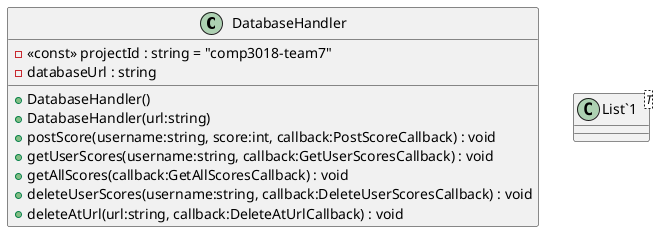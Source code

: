 @startuml
class DatabaseHandler {
    - <<const>> projectId : string = "comp3018-team7"
    - databaseUrl : string
    + DatabaseHandler()
    + DatabaseHandler(url:string)
    + postScore(username:string, score:int, callback:PostScoreCallback) : void
    + getUserScores(username:string, callback:GetUserScoresCallback) : void
    + getAllScores(callback:GetAllScoresCallback) : void
    + deleteUserScores(username:string, callback:DeleteUserScoresCallback) : void
    + deleteAtUrl(url:string, callback:DeleteAtUrlCallback) : void
}
class "List`1"<T> {
}
@enduml

